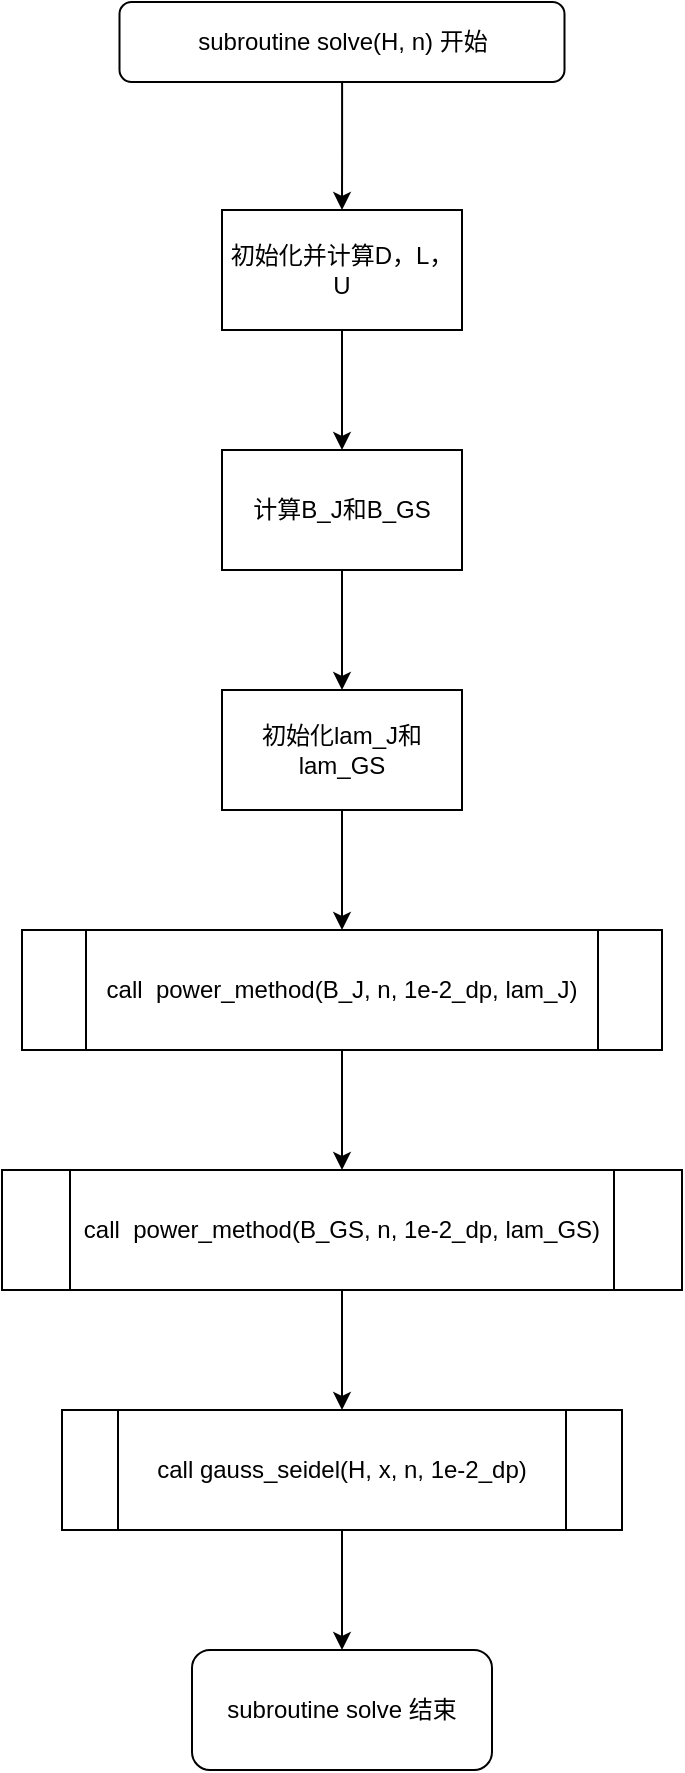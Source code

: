 <mxfile version="15.6.8" type="device"><diagram id="C5RBs43oDa-KdzZeNtuy" name="Page-1"><mxGraphModel dx="1278" dy="1698" grid="1" gridSize="10" guides="1" tooltips="1" connect="1" arrows="1" fold="1" page="1" pageScale="1" pageWidth="827" pageHeight="1169" math="0" shadow="0"><root><mxCell id="WIyWlLk6GJQsqaUBKTNV-0"/><mxCell id="WIyWlLk6GJQsqaUBKTNV-1" parent="WIyWlLk6GJQsqaUBKTNV-0"/><mxCell id="wMuCch64TWopXkDvgIk_-1" style="edgeStyle=orthogonalEdgeStyle;rounded=0;orthogonalLoop=1;jettySize=auto;html=1;entryX=0.5;entryY=0;entryDx=0;entryDy=0;" edge="1" parent="WIyWlLk6GJQsqaUBKTNV-1" source="WIyWlLk6GJQsqaUBKTNV-3" target="wMuCch64TWopXkDvgIk_-0"><mxGeometry relative="1" as="geometry"/></mxCell><mxCell id="WIyWlLk6GJQsqaUBKTNV-3" value="subroutine solve(H, n) 开始" style="rounded=1;whiteSpace=wrap;html=1;fontSize=12;glass=0;strokeWidth=1;shadow=0;" parent="WIyWlLk6GJQsqaUBKTNV-1" vertex="1"><mxGeometry x="108.75" y="-54" width="222.5" height="40" as="geometry"/></mxCell><mxCell id="FDvQrYrK8QlF2wxkQufF-6" value="" style="edgeStyle=orthogonalEdgeStyle;rounded=0;orthogonalLoop=1;jettySize=auto;html=1;" parent="WIyWlLk6GJQsqaUBKTNV-1" source="FDvQrYrK8QlF2wxkQufF-5" edge="1"><mxGeometry relative="1" as="geometry"><mxPoint x="220" y="290" as="targetPoint"/></mxGeometry></mxCell><mxCell id="FDvQrYrK8QlF2wxkQufF-5" value="计算B_J和B_GS" style="rounded=0;whiteSpace=wrap;html=1;" parent="WIyWlLk6GJQsqaUBKTNV-1" vertex="1"><mxGeometry x="160" y="170" width="120" height="60" as="geometry"/></mxCell><mxCell id="wMuCch64TWopXkDvgIk_-2" style="edgeStyle=orthogonalEdgeStyle;rounded=0;orthogonalLoop=1;jettySize=auto;html=1;entryX=0.5;entryY=0;entryDx=0;entryDy=0;" edge="1" parent="WIyWlLk6GJQsqaUBKTNV-1" source="wMuCch64TWopXkDvgIk_-0" target="FDvQrYrK8QlF2wxkQufF-5"><mxGeometry relative="1" as="geometry"/></mxCell><mxCell id="wMuCch64TWopXkDvgIk_-0" value="初始化并计算D，L，U" style="rounded=0;whiteSpace=wrap;html=1;" vertex="1" parent="WIyWlLk6GJQsqaUBKTNV-1"><mxGeometry x="160" y="50" width="120" height="60" as="geometry"/></mxCell><mxCell id="wMuCch64TWopXkDvgIk_-5" value="" style="edgeStyle=orthogonalEdgeStyle;rounded=0;orthogonalLoop=1;jettySize=auto;html=1;" edge="1" parent="WIyWlLk6GJQsqaUBKTNV-1" source="wMuCch64TWopXkDvgIk_-3"><mxGeometry relative="1" as="geometry"><mxPoint x="220" y="410" as="targetPoint"/></mxGeometry></mxCell><mxCell id="wMuCch64TWopXkDvgIk_-3" value="初始化lam_J和lam_GS" style="rounded=0;whiteSpace=wrap;html=1;" vertex="1" parent="WIyWlLk6GJQsqaUBKTNV-1"><mxGeometry x="160" y="290" width="120" height="60" as="geometry"/></mxCell><mxCell id="wMuCch64TWopXkDvgIk_-8" style="edgeStyle=orthogonalEdgeStyle;rounded=0;orthogonalLoop=1;jettySize=auto;html=1;entryX=0.5;entryY=0;entryDx=0;entryDy=0;" edge="1" parent="WIyWlLk6GJQsqaUBKTNV-1" source="wMuCch64TWopXkDvgIk_-6" target="wMuCch64TWopXkDvgIk_-7"><mxGeometry relative="1" as="geometry"/></mxCell><mxCell id="wMuCch64TWopXkDvgIk_-6" value="call&amp;nbsp;&amp;nbsp;power_method(B_J, n, 1e-2_dp, lam_J)" style="shape=process;whiteSpace=wrap;html=1;backgroundOutline=1;" vertex="1" parent="WIyWlLk6GJQsqaUBKTNV-1"><mxGeometry x="60" y="410" width="320" height="60" as="geometry"/></mxCell><mxCell id="wMuCch64TWopXkDvgIk_-10" style="edgeStyle=orthogonalEdgeStyle;rounded=0;orthogonalLoop=1;jettySize=auto;html=1;entryX=0.5;entryY=0;entryDx=0;entryDy=0;" edge="1" parent="WIyWlLk6GJQsqaUBKTNV-1" source="wMuCch64TWopXkDvgIk_-7" target="wMuCch64TWopXkDvgIk_-9"><mxGeometry relative="1" as="geometry"/></mxCell><mxCell id="wMuCch64TWopXkDvgIk_-7" value="call&amp;nbsp;&amp;nbsp;power_method(B_GS, n, 1e-2_dp, lam_GS)" style="shape=process;whiteSpace=wrap;html=1;backgroundOutline=1;" vertex="1" parent="WIyWlLk6GJQsqaUBKTNV-1"><mxGeometry x="50" y="530" width="340" height="60" as="geometry"/></mxCell><mxCell id="wMuCch64TWopXkDvgIk_-12" style="edgeStyle=orthogonalEdgeStyle;rounded=0;orthogonalLoop=1;jettySize=auto;html=1;entryX=0.5;entryY=0;entryDx=0;entryDy=0;" edge="1" parent="WIyWlLk6GJQsqaUBKTNV-1" source="wMuCch64TWopXkDvgIk_-9" target="wMuCch64TWopXkDvgIk_-11"><mxGeometry relative="1" as="geometry"/></mxCell><mxCell id="wMuCch64TWopXkDvgIk_-9" value="call gauss_seidel(H, x, n, 1e-2_dp)" style="shape=process;whiteSpace=wrap;html=1;backgroundOutline=1;" vertex="1" parent="WIyWlLk6GJQsqaUBKTNV-1"><mxGeometry x="80" y="650" width="280" height="60" as="geometry"/></mxCell><mxCell id="wMuCch64TWopXkDvgIk_-11" value="subroutine solve 结束" style="rounded=1;whiteSpace=wrap;html=1;" vertex="1" parent="WIyWlLk6GJQsqaUBKTNV-1"><mxGeometry x="145" y="770" width="150" height="60" as="geometry"/></mxCell></root></mxGraphModel></diagram></mxfile>